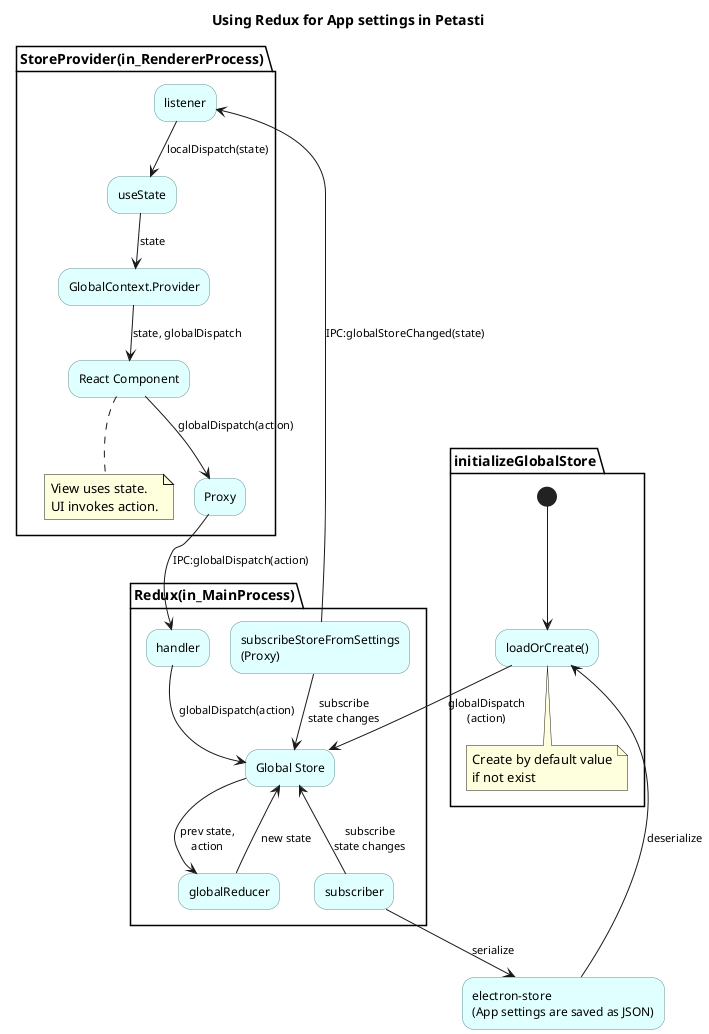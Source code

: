 ' PlantUML
@startuml
title Using Redux for App settings in Petasti

skinparam activity {
  BackgroundColor #e0ffff
  BorderColor #609090
}

partition initializeGlobalStore {
  (*) --> "loadOrCreate()"
  note bottom
    Create by default value
    if not exist
  end note
}

"electron-store\n(App settings are saved as JSON)" as JSON << Component >> -up-> [deserialize] "loadOrCreate()"

partition Redux(in_MainProcess) {
  "loadOrCreate()" --> [globalDispatch\n(action)] "Global Store"
  "Global Store" --> [prev state,\naction] "globalReducer"
  "globalReducer" --> [new state] "Global Store"
  "subscribeStoreFromSettings\n(Proxy)" -down-> [subscribe\nstate changes] "Global Store"
  "subscriber" -up-> [subscribe\nstate changes] "Global Store"
  "subscriber" --> [serialize] JSON  
}

partition StoreProvider(in_RendererProcess) {
  "subscribeStoreFromSettings\n(Proxy)" --> [IPC:globalStoreChanged(state)] "listener"
  "listener" --> [localDispatch(state)] "useState"
  "useState" --> [state] "GlobalContext.Provider" as Provider
  Provider --> [state, globalDispatch] "React Component" as React
  note bottom
    View uses state.
    UI invokes action.
  end note
  React --> [globalDispatch(action)] "Proxy"
}

partition Redux(in_MainProcess) {
  "Proxy" --> [IPC:globalDispatch(action)] "handler"
  "handler" --> [globalDispatch(action)] "Global Store"
}
